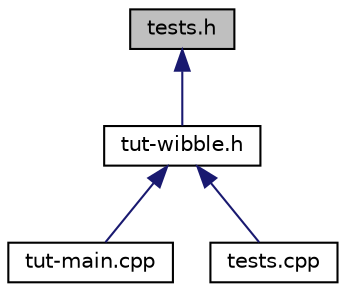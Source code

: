 digraph G
{
  edge [fontname="Helvetica",fontsize="10",labelfontname="Helvetica",labelfontsize="10"];
  node [fontname="Helvetica",fontsize="10",shape=record];
  Node1 [label="tests.h",height=0.2,width=0.4,color="black", fillcolor="grey75", style="filled" fontcolor="black"];
  Node1 -> Node2 [dir="back",color="midnightblue",fontsize="10",style="solid",fontname="Helvetica"];
  Node2 [label="tut-wibble.h",height=0.2,width=0.4,color="black", fillcolor="white", style="filled",URL="$tut-wibble_8h.html"];
  Node2 -> Node3 [dir="back",color="midnightblue",fontsize="10",style="solid",fontname="Helvetica"];
  Node3 [label="tut-main.cpp",height=0.2,width=0.4,color="black", fillcolor="white", style="filled",URL="$tut-main_8cpp.html"];
  Node2 -> Node4 [dir="back",color="midnightblue",fontsize="10",style="solid",fontname="Helvetica"];
  Node4 [label="tests.cpp",height=0.2,width=0.4,color="black", fillcolor="white", style="filled",URL="$tests_8cpp.html"];
}
